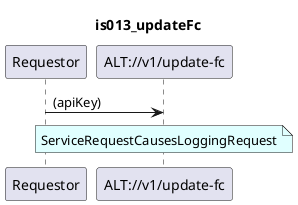 @startuml is013_updateFc
skinparam responseMessageBelowArrow true

title
is013_updateFc
end title

participant "Requestor" as requestor
participant "ALT://v1/update-fc" as alt

requestor -> alt : (apiKey)

note over alt #LightCyan
ServiceRequestCausesLoggingRequest
end note

@enduml